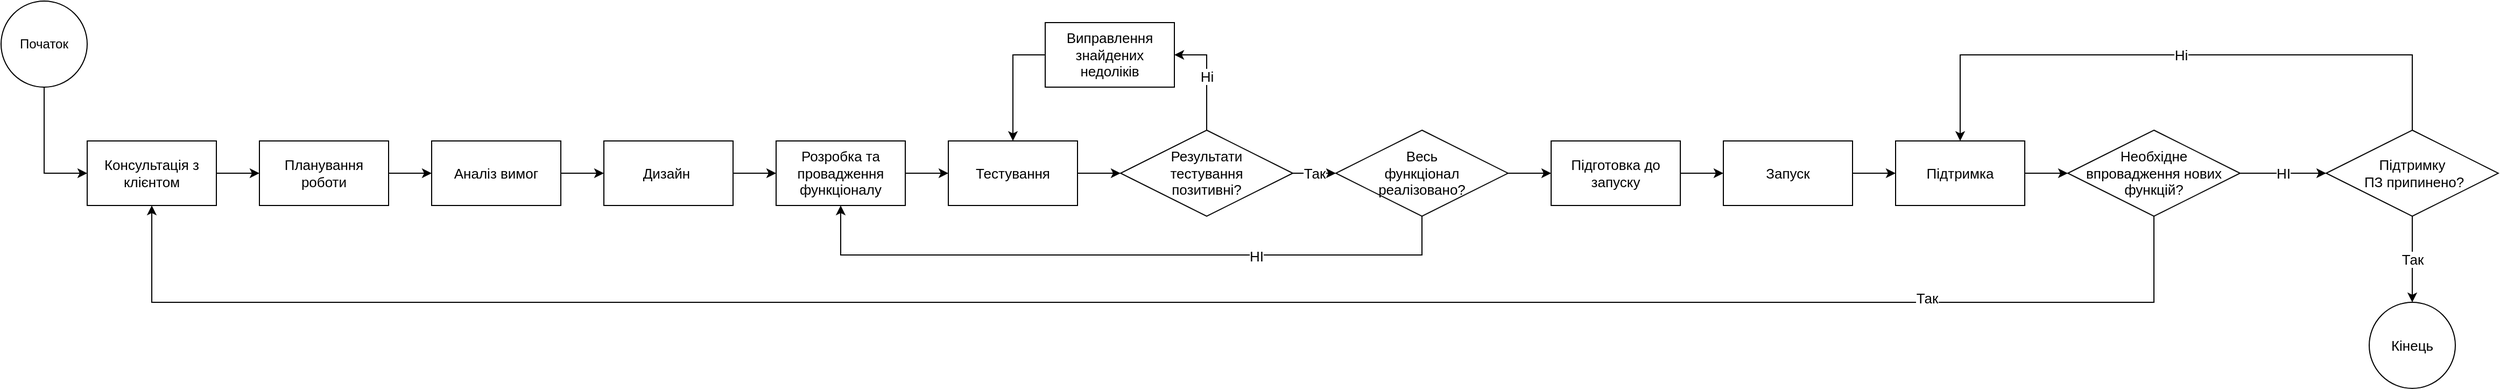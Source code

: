 <mxfile version="18.0.2" type="github">
  <diagram id="1EWJdIrW8jpx9071WqiY" name="Page-1">
    <mxGraphModel dx="1117" dy="1054" grid="1" gridSize="10" guides="1" tooltips="1" connect="1" arrows="1" fold="1" page="1" pageScale="1" pageWidth="1169" pageHeight="827" math="0" shadow="0">
      <root>
        <mxCell id="0" />
        <mxCell id="1" parent="0" />
        <mxCell id="IF_zVUQMi03LqPsfueBN-50" style="edgeStyle=orthogonalEdgeStyle;rounded=0;orthogonalLoop=1;jettySize=auto;html=1;exitX=0.5;exitY=1;exitDx=0;exitDy=0;entryX=0;entryY=0.5;entryDx=0;entryDy=0;fontSize=13;" edge="1" parent="1" source="IF_zVUQMi03LqPsfueBN-1" target="IF_zVUQMi03LqPsfueBN-27">
          <mxGeometry relative="1" as="geometry" />
        </mxCell>
        <mxCell id="IF_zVUQMi03LqPsfueBN-1" value="Початок" style="ellipse;whiteSpace=wrap;html=1;aspect=fixed;" vertex="1" parent="1">
          <mxGeometry y="160" width="80" height="80" as="geometry" />
        </mxCell>
        <mxCell id="IF_zVUQMi03LqPsfueBN-31" style="edgeStyle=orthogonalEdgeStyle;rounded=0;orthogonalLoop=1;jettySize=auto;html=1;exitX=1;exitY=0.5;exitDx=0;exitDy=0;entryX=0;entryY=0.5;entryDx=0;entryDy=0;fontSize=13;" edge="1" parent="1" source="IF_zVUQMi03LqPsfueBN-2" target="IF_zVUQMi03LqPsfueBN-23">
          <mxGeometry relative="1" as="geometry" />
        </mxCell>
        <mxCell id="IF_zVUQMi03LqPsfueBN-2" value="&lt;font style=&quot;font-size: 13px;&quot;&gt;Планування роботи&lt;/font&gt;" style="rounded=0;whiteSpace=wrap;html=1;" vertex="1" parent="1">
          <mxGeometry x="240" y="290" width="120" height="60" as="geometry" />
        </mxCell>
        <mxCell id="IF_zVUQMi03LqPsfueBN-21" style="edgeStyle=orthogonalEdgeStyle;rounded=0;orthogonalLoop=1;jettySize=auto;html=1;exitX=1;exitY=0.5;exitDx=0;exitDy=0;entryX=0;entryY=0.5;entryDx=0;entryDy=0;fontSize=13;" edge="1" parent="1" source="IF_zVUQMi03LqPsfueBN-3" target="IF_zVUQMi03LqPsfueBN-6">
          <mxGeometry relative="1" as="geometry">
            <mxPoint x="840" y="320" as="sourcePoint" />
          </mxGeometry>
        </mxCell>
        <mxCell id="IF_zVUQMi03LqPsfueBN-3" value="&lt;font style=&quot;font-size: 13px;&quot;&gt;Розробка та провадження функціоналу&lt;/font&gt;" style="rounded=0;whiteSpace=wrap;html=1;" vertex="1" parent="1">
          <mxGeometry x="720" y="290" width="120" height="60" as="geometry" />
        </mxCell>
        <mxCell id="IF_zVUQMi03LqPsfueBN-26" style="edgeStyle=orthogonalEdgeStyle;rounded=0;orthogonalLoop=1;jettySize=auto;html=1;exitX=0;exitY=0.5;exitDx=0;exitDy=0;entryX=0.5;entryY=0;entryDx=0;entryDy=0;fontSize=13;" edge="1" parent="1" source="IF_zVUQMi03LqPsfueBN-4" target="IF_zVUQMi03LqPsfueBN-6">
          <mxGeometry relative="1" as="geometry">
            <mxPoint x="960" y="200" as="sourcePoint" />
          </mxGeometry>
        </mxCell>
        <mxCell id="IF_zVUQMi03LqPsfueBN-4" value="&lt;font style=&quot;font-size: 13px;&quot;&gt;Виправлення знайдених недоліків&lt;/font&gt;" style="rounded=0;whiteSpace=wrap;html=1;" vertex="1" parent="1">
          <mxGeometry x="970" y="180" width="120" height="60" as="geometry" />
        </mxCell>
        <mxCell id="IF_zVUQMi03LqPsfueBN-33" style="edgeStyle=orthogonalEdgeStyle;rounded=0;orthogonalLoop=1;jettySize=auto;html=1;exitX=1;exitY=0.5;exitDx=0;exitDy=0;entryX=0;entryY=0.5;entryDx=0;entryDy=0;fontSize=13;" edge="1" parent="1" source="IF_zVUQMi03LqPsfueBN-5" target="IF_zVUQMi03LqPsfueBN-3">
          <mxGeometry relative="1" as="geometry" />
        </mxCell>
        <mxCell id="IF_zVUQMi03LqPsfueBN-5" value="&lt;font style=&quot;font-size: 13px;&quot;&gt;Дизайн&amp;nbsp;&lt;/font&gt;" style="rounded=0;whiteSpace=wrap;html=1;" vertex="1" parent="1">
          <mxGeometry x="560" y="290" width="120" height="60" as="geometry" />
        </mxCell>
        <mxCell id="IF_zVUQMi03LqPsfueBN-22" style="edgeStyle=orthogonalEdgeStyle;rounded=0;orthogonalLoop=1;jettySize=auto;html=1;exitX=1;exitY=0.5;exitDx=0;exitDy=0;entryX=0;entryY=0.5;entryDx=0;entryDy=0;fontSize=13;" edge="1" parent="1" source="IF_zVUQMi03LqPsfueBN-6" target="IF_zVUQMi03LqPsfueBN-7">
          <mxGeometry relative="1" as="geometry" />
        </mxCell>
        <mxCell id="IF_zVUQMi03LqPsfueBN-6" value="&lt;font style=&quot;font-size: 13px;&quot;&gt;Тестування&lt;/font&gt;" style="rounded=0;whiteSpace=wrap;html=1;" vertex="1" parent="1">
          <mxGeometry x="880" y="290" width="120" height="60" as="geometry" />
        </mxCell>
        <mxCell id="IF_zVUQMi03LqPsfueBN-24" value="Так" style="edgeStyle=orthogonalEdgeStyle;rounded=0;orthogonalLoop=1;jettySize=auto;html=1;exitX=1;exitY=0.5;exitDx=0;exitDy=0;entryX=0;entryY=0.5;entryDx=0;entryDy=0;fontSize=13;" edge="1" parent="1" source="IF_zVUQMi03LqPsfueBN-7" target="IF_zVUQMi03LqPsfueBN-11">
          <mxGeometry relative="1" as="geometry" />
        </mxCell>
        <mxCell id="IF_zVUQMi03LqPsfueBN-25" value="Ні" style="edgeStyle=orthogonalEdgeStyle;rounded=0;orthogonalLoop=1;jettySize=auto;html=1;exitX=0.5;exitY=0;exitDx=0;exitDy=0;entryX=1;entryY=0.5;entryDx=0;entryDy=0;fontSize=13;" edge="1" parent="1" source="IF_zVUQMi03LqPsfueBN-7" target="IF_zVUQMi03LqPsfueBN-4">
          <mxGeometry relative="1" as="geometry">
            <mxPoint x="1080" y="200" as="targetPoint" />
          </mxGeometry>
        </mxCell>
        <mxCell id="IF_zVUQMi03LqPsfueBN-7" value="&lt;font style=&quot;font-size: 13px;&quot;&gt;Результати &lt;br&gt;тестування &lt;br&gt;позитивні?&lt;/font&gt;" style="rhombus;whiteSpace=wrap;html=1;" vertex="1" parent="1">
          <mxGeometry x="1040" y="280" width="160" height="80" as="geometry" />
        </mxCell>
        <mxCell id="IF_zVUQMi03LqPsfueBN-30" style="edgeStyle=orthogonalEdgeStyle;rounded=0;orthogonalLoop=1;jettySize=auto;html=1;exitX=0.5;exitY=1;exitDx=0;exitDy=0;entryX=0.5;entryY=1;entryDx=0;entryDy=0;fontSize=13;" edge="1" parent="1" source="IF_zVUQMi03LqPsfueBN-11" target="IF_zVUQMi03LqPsfueBN-3">
          <mxGeometry relative="1" as="geometry">
            <Array as="points">
              <mxPoint x="1320" y="396" />
              <mxPoint x="780" y="396" />
            </Array>
          </mxGeometry>
        </mxCell>
        <mxCell id="IF_zVUQMi03LqPsfueBN-59" value="НІ" style="edgeLabel;html=1;align=center;verticalAlign=middle;resizable=0;points=[];fontSize=13;" vertex="1" connectable="0" parent="IF_zVUQMi03LqPsfueBN-30">
          <mxGeometry x="-0.389" y="1" relative="1" as="geometry">
            <mxPoint as="offset" />
          </mxGeometry>
        </mxCell>
        <mxCell id="IF_zVUQMi03LqPsfueBN-37" style="edgeStyle=orthogonalEdgeStyle;rounded=0;orthogonalLoop=1;jettySize=auto;html=1;exitX=1;exitY=0.5;exitDx=0;exitDy=0;entryX=0;entryY=0.5;entryDx=0;entryDy=0;fontSize=13;" edge="1" parent="1" source="IF_zVUQMi03LqPsfueBN-11" target="IF_zVUQMi03LqPsfueBN-34">
          <mxGeometry relative="1" as="geometry" />
        </mxCell>
        <mxCell id="IF_zVUQMi03LqPsfueBN-11" value="&lt;font style=&quot;font-size: 13px;&quot;&gt;Весь&lt;br&gt;функціонал &lt;br&gt;реалізовано?&lt;/font&gt;" style="rhombus;whiteSpace=wrap;html=1;" vertex="1" parent="1">
          <mxGeometry x="1240" y="280" width="160" height="80" as="geometry" />
        </mxCell>
        <mxCell id="IF_zVUQMi03LqPsfueBN-38" style="edgeStyle=orthogonalEdgeStyle;rounded=0;orthogonalLoop=1;jettySize=auto;html=1;exitX=0.5;exitY=1;exitDx=0;exitDy=0;entryX=0.5;entryY=1;entryDx=0;entryDy=0;fontSize=13;" edge="1" parent="1" source="IF_zVUQMi03LqPsfueBN-12" target="IF_zVUQMi03LqPsfueBN-27">
          <mxGeometry relative="1" as="geometry">
            <Array as="points">
              <mxPoint x="2000" y="440" />
              <mxPoint x="140" y="440" />
            </Array>
          </mxGeometry>
        </mxCell>
        <mxCell id="IF_zVUQMi03LqPsfueBN-58" value="Так" style="edgeLabel;html=1;align=center;verticalAlign=middle;resizable=0;points=[];fontSize=13;" vertex="1" connectable="0" parent="IF_zVUQMi03LqPsfueBN-38">
          <mxGeometry x="-0.713" y="-4" relative="1" as="geometry">
            <mxPoint as="offset" />
          </mxGeometry>
        </mxCell>
        <mxCell id="IF_zVUQMi03LqPsfueBN-41" value="НІ" style="edgeStyle=orthogonalEdgeStyle;rounded=0;orthogonalLoop=1;jettySize=auto;html=1;exitX=1;exitY=0.5;exitDx=0;exitDy=0;fontSize=13;entryX=0;entryY=0.5;entryDx=0;entryDy=0;" edge="1" parent="1" source="IF_zVUQMi03LqPsfueBN-12" target="IF_zVUQMi03LqPsfueBN-42">
          <mxGeometry relative="1" as="geometry">
            <mxPoint x="2100" y="370" as="targetPoint" />
          </mxGeometry>
        </mxCell>
        <mxCell id="IF_zVUQMi03LqPsfueBN-12" value="Необхідне &lt;br&gt;впровадження нових функцій?" style="rhombus;whiteSpace=wrap;html=1;fontSize=13;" vertex="1" parent="1">
          <mxGeometry x="1920" y="280" width="160" height="80" as="geometry" />
        </mxCell>
        <mxCell id="IF_zVUQMi03LqPsfueBN-32" style="edgeStyle=orthogonalEdgeStyle;rounded=0;orthogonalLoop=1;jettySize=auto;html=1;exitX=1;exitY=0.5;exitDx=0;exitDy=0;entryX=0;entryY=0.5;entryDx=0;entryDy=0;fontSize=13;" edge="1" parent="1" source="IF_zVUQMi03LqPsfueBN-23" target="IF_zVUQMi03LqPsfueBN-5">
          <mxGeometry relative="1" as="geometry" />
        </mxCell>
        <mxCell id="IF_zVUQMi03LqPsfueBN-23" value="Аналіз вимог" style="rounded=0;whiteSpace=wrap;html=1;fontSize=13;" vertex="1" parent="1">
          <mxGeometry x="400" y="290" width="120" height="60" as="geometry" />
        </mxCell>
        <mxCell id="IF_zVUQMi03LqPsfueBN-29" style="edgeStyle=orthogonalEdgeStyle;rounded=0;orthogonalLoop=1;jettySize=auto;html=1;exitX=1;exitY=0.5;exitDx=0;exitDy=0;entryX=0;entryY=0.5;entryDx=0;entryDy=0;fontSize=13;" edge="1" parent="1" source="IF_zVUQMi03LqPsfueBN-27" target="IF_zVUQMi03LqPsfueBN-2">
          <mxGeometry relative="1" as="geometry" />
        </mxCell>
        <mxCell id="IF_zVUQMi03LqPsfueBN-27" value="Консультація з клієнтом" style="rounded=0;whiteSpace=wrap;html=1;fontSize=13;" vertex="1" parent="1">
          <mxGeometry x="80" y="290" width="120" height="60" as="geometry" />
        </mxCell>
        <mxCell id="IF_zVUQMi03LqPsfueBN-36" style="edgeStyle=orthogonalEdgeStyle;rounded=0;orthogonalLoop=1;jettySize=auto;html=1;exitX=1;exitY=0.5;exitDx=0;exitDy=0;entryX=0;entryY=0.5;entryDx=0;entryDy=0;fontSize=13;" edge="1" parent="1" source="IF_zVUQMi03LqPsfueBN-34" target="IF_zVUQMi03LqPsfueBN-35">
          <mxGeometry relative="1" as="geometry" />
        </mxCell>
        <mxCell id="IF_zVUQMi03LqPsfueBN-34" value="Підготовка до запуску" style="rounded=0;whiteSpace=wrap;html=1;fontSize=13;" vertex="1" parent="1">
          <mxGeometry x="1440" y="290" width="120" height="60" as="geometry" />
        </mxCell>
        <mxCell id="IF_zVUQMi03LqPsfueBN-39" style="edgeStyle=orthogonalEdgeStyle;rounded=0;orthogonalLoop=1;jettySize=auto;html=1;exitX=1;exitY=0.5;exitDx=0;exitDy=0;fontSize=13;entryX=0;entryY=0.5;entryDx=0;entryDy=0;" edge="1" parent="1" source="IF_zVUQMi03LqPsfueBN-35" target="IF_zVUQMi03LqPsfueBN-40">
          <mxGeometry relative="1" as="geometry">
            <mxPoint x="1730" y="180" as="targetPoint" />
          </mxGeometry>
        </mxCell>
        <mxCell id="IF_zVUQMi03LqPsfueBN-35" value="Запуск" style="rounded=0;whiteSpace=wrap;html=1;fontSize=13;" vertex="1" parent="1">
          <mxGeometry x="1600" y="290" width="120" height="60" as="geometry" />
        </mxCell>
        <mxCell id="IF_zVUQMi03LqPsfueBN-43" style="edgeStyle=orthogonalEdgeStyle;rounded=0;orthogonalLoop=1;jettySize=auto;html=1;exitX=1;exitY=0.5;exitDx=0;exitDy=0;fontSize=13;entryX=0;entryY=0.5;entryDx=0;entryDy=0;" edge="1" parent="1" source="IF_zVUQMi03LqPsfueBN-40" target="IF_zVUQMi03LqPsfueBN-12">
          <mxGeometry relative="1" as="geometry">
            <mxPoint x="1960" y="390" as="targetPoint" />
          </mxGeometry>
        </mxCell>
        <mxCell id="IF_zVUQMi03LqPsfueBN-40" value="Підтримка" style="rounded=0;whiteSpace=wrap;html=1;fontSize=13;" vertex="1" parent="1">
          <mxGeometry x="1760" y="290" width="120" height="60" as="geometry" />
        </mxCell>
        <mxCell id="IF_zVUQMi03LqPsfueBN-44" value="Ні" style="edgeStyle=orthogonalEdgeStyle;rounded=0;orthogonalLoop=1;jettySize=auto;html=1;exitX=0.5;exitY=0;exitDx=0;exitDy=0;entryX=0.5;entryY=0;entryDx=0;entryDy=0;fontSize=13;" edge="1" parent="1" source="IF_zVUQMi03LqPsfueBN-42" target="IF_zVUQMi03LqPsfueBN-40">
          <mxGeometry relative="1" as="geometry">
            <Array as="points">
              <mxPoint x="2240" y="210" />
              <mxPoint x="1820" y="210" />
            </Array>
          </mxGeometry>
        </mxCell>
        <mxCell id="IF_zVUQMi03LqPsfueBN-57" value="Так" style="edgeStyle=orthogonalEdgeStyle;rounded=0;orthogonalLoop=1;jettySize=auto;html=1;exitX=0.5;exitY=1;exitDx=0;exitDy=0;fontSize=13;" edge="1" parent="1" source="IF_zVUQMi03LqPsfueBN-42" target="IF_zVUQMi03LqPsfueBN-45">
          <mxGeometry relative="1" as="geometry" />
        </mxCell>
        <mxCell id="IF_zVUQMi03LqPsfueBN-42" value="Підтримку&lt;br&gt;&amp;nbsp;ПЗ припинено?" style="rhombus;whiteSpace=wrap;html=1;fontSize=13;" vertex="1" parent="1">
          <mxGeometry x="2160" y="280" width="160" height="80" as="geometry" />
        </mxCell>
        <mxCell id="IF_zVUQMi03LqPsfueBN-45" value="Кінець" style="ellipse;whiteSpace=wrap;html=1;aspect=fixed;fontSize=13;" vertex="1" parent="1">
          <mxGeometry x="2200" y="440" width="80" height="80" as="geometry" />
        </mxCell>
      </root>
    </mxGraphModel>
  </diagram>
</mxfile>
